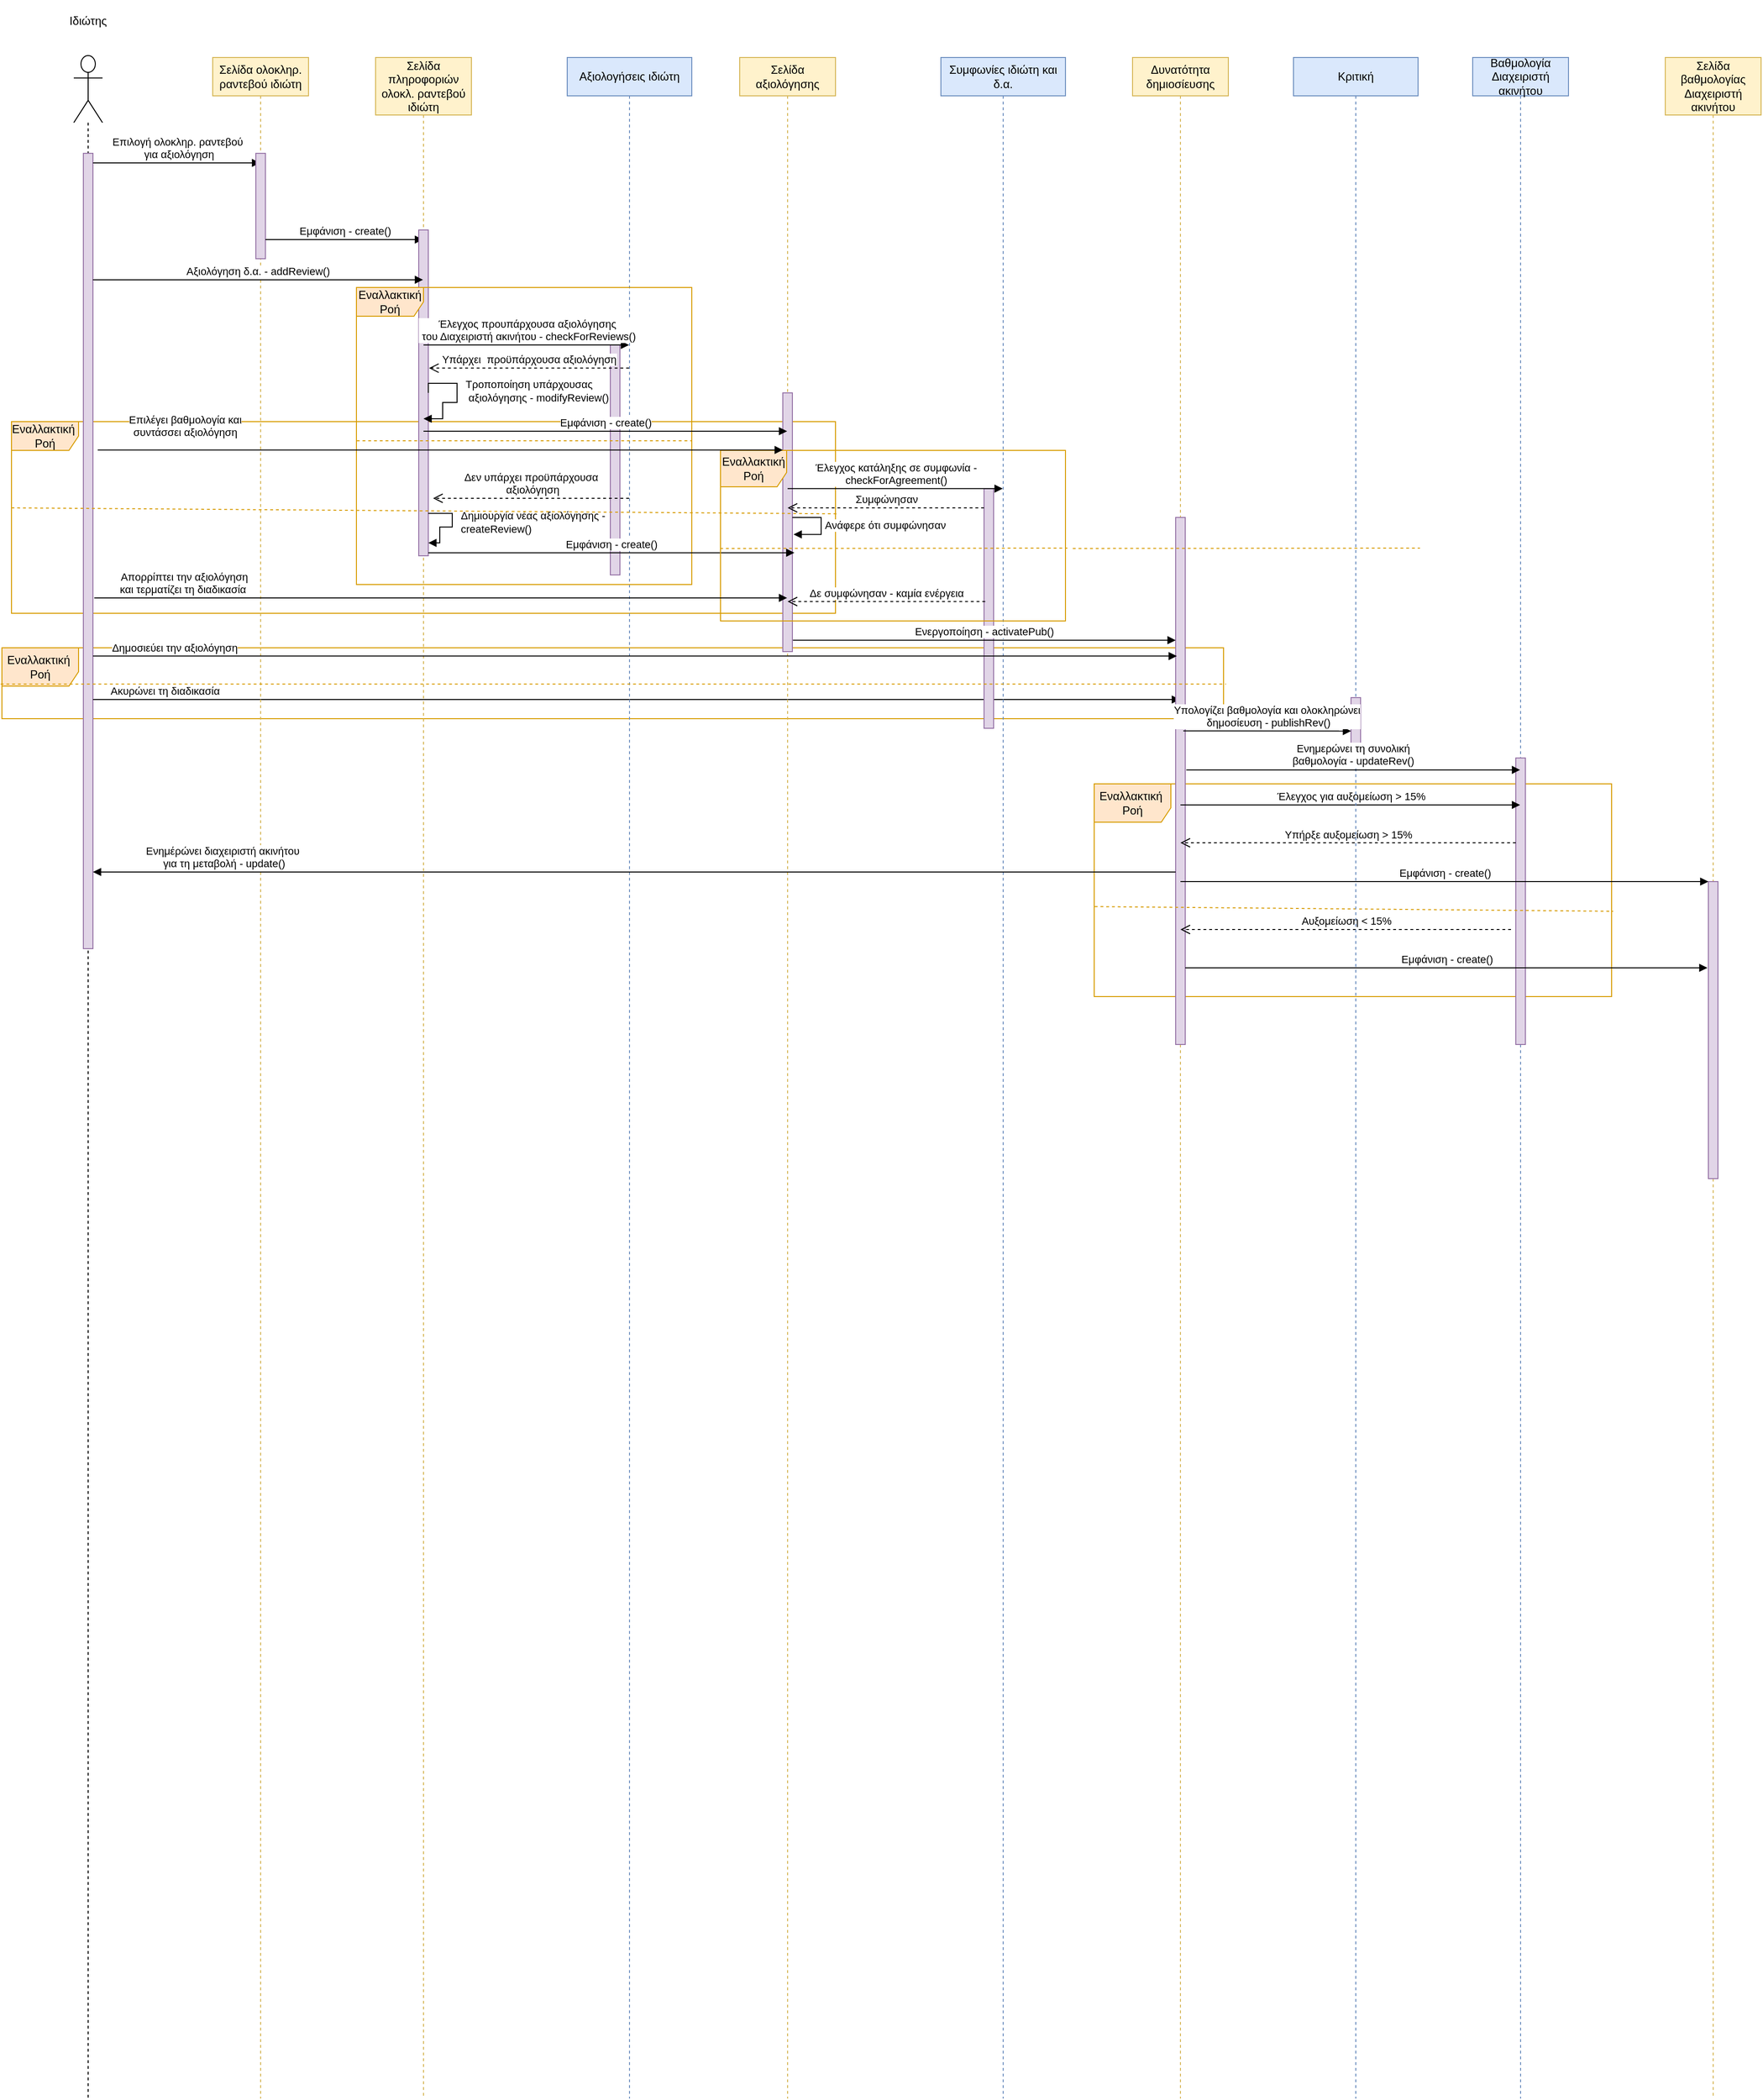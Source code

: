<mxfile version="16.5.1" type="device"><diagram id="kgpKYQtTHZ0yAKxKKP6v" name="Page-1"><mxGraphModel dx="1102" dy="1026" grid="0" gridSize="10" guides="1" tooltips="1" connect="1" arrows="1" fold="1" page="1" pageScale="1" pageWidth="3300" pageHeight="2339" math="0" shadow="0"><root><mxCell id="0"/><mxCell id="1" parent="0"/><mxCell id="_br13XSDYB0EkUEiUsJ1-70" value="Εναλλακτική&amp;nbsp;&lt;br&gt;Ροή" style="shape=umlFrame;whiteSpace=wrap;html=1;fillColor=#ffe6cc;strokeColor=#d79b00;width=80;height=40;" parent="1" vertex="1"><mxGeometry x="80" y="756" width="1275" height="74" as="geometry"/></mxCell><mxCell id="_br13XSDYB0EkUEiUsJ1-67" value="Εναλλακτική&amp;nbsp;&lt;br&gt;Ροή" style="shape=umlFrame;whiteSpace=wrap;html=1;fillColor=#ffe6cc;strokeColor=#d79b00;width=70;height=30;" parent="1" vertex="1"><mxGeometry x="90" y="520" width="860" height="200" as="geometry"/></mxCell><mxCell id="_br13XSDYB0EkUEiUsJ1-72" value="Εναλλακτική&amp;nbsp;&lt;br&gt;Ροή" style="shape=umlFrame;whiteSpace=wrap;html=1;width=80;height=40;fillColor=#ffe6cc;strokeColor=#d79b00;" parent="1" vertex="1"><mxGeometry x="1220" y="898" width="540" height="222" as="geometry"/></mxCell><mxCell id="_br13XSDYB0EkUEiUsJ1-3" value="" style="group" parent="1" vertex="1" connectable="0"><mxGeometry x="140" y="80" width="60" height="2190" as="geometry"/></mxCell><mxCell id="_br13XSDYB0EkUEiUsJ1-1" value="" style="shape=umlLifeline;participant=umlActor;perimeter=lifelinePerimeter;whiteSpace=wrap;html=1;container=1;collapsible=0;recursiveResize=0;verticalAlign=top;spacingTop=36;outlineConnect=0;size=70;" parent="_br13XSDYB0EkUEiUsJ1-3" vertex="1"><mxGeometry x="15" y="58.013" width="30" height="2131.987" as="geometry"/></mxCell><mxCell id="_br13XSDYB0EkUEiUsJ1-2" value="Ιδιώτης" style="text;html=1;strokeColor=none;fillColor=none;align=center;verticalAlign=middle;whiteSpace=wrap;rounded=0;" parent="_br13XSDYB0EkUEiUsJ1-3" vertex="1"><mxGeometry width="60" height="43.51" as="geometry"/></mxCell><mxCell id="_br13XSDYB0EkUEiUsJ1-7" value="" style="html=1;points=[];perimeter=orthogonalPerimeter;fillColor=#e1d5e7;strokeColor=#9673a6;" parent="_br13XSDYB0EkUEiUsJ1-3" vertex="1"><mxGeometry x="25" y="160" width="10" height="830" as="geometry"/></mxCell><mxCell id="_br13XSDYB0EkUEiUsJ1-8" value="Επιλογή ολοκληρ. ραντεβού&lt;br&gt;&amp;nbsp;για αξιολόγηση" style="html=1;verticalAlign=bottom;endArrow=block;rounded=0;" parent="_br13XSDYB0EkUEiUsJ1-3" target="_br13XSDYB0EkUEiUsJ1-4" edge="1"><mxGeometry width="80" relative="1" as="geometry"><mxPoint x="35" y="170" as="sourcePoint"/><mxPoint x="115" y="170" as="targetPoint"/></mxGeometry></mxCell><mxCell id="_br13XSDYB0EkUEiUsJ1-45" value="Ακυρώνει τη διαδικασία" style="html=1;verticalAlign=bottom;endArrow=block;rounded=0;" parent="_br13XSDYB0EkUEiUsJ1-3" target="_br13XSDYB0EkUEiUsJ1-36" edge="1"><mxGeometry x="-0.868" width="80" relative="1" as="geometry"><mxPoint x="35" y="730" as="sourcePoint"/><mxPoint x="115" y="730" as="targetPoint"/><mxPoint as="offset"/></mxGeometry></mxCell><mxCell id="_br13XSDYB0EkUEiUsJ1-4" value="Σελίδα ολοκληρ. ραντεβού ιδιώτη" style="shape=umlLifeline;perimeter=lifelinePerimeter;whiteSpace=wrap;html=1;container=1;collapsible=0;recursiveResize=0;outlineConnect=0;fillColor=#fff2cc;strokeColor=#d6b656;" parent="1" vertex="1"><mxGeometry x="300" y="140" width="100" height="2130" as="geometry"/></mxCell><mxCell id="_br13XSDYB0EkUEiUsJ1-5" value="" style="html=1;points=[];perimeter=orthogonalPerimeter;fillColor=#e1d5e7;strokeColor=#9673a6;" parent="_br13XSDYB0EkUEiUsJ1-4" vertex="1"><mxGeometry x="45" y="100" width="10" height="110" as="geometry"/></mxCell><mxCell id="_br13XSDYB0EkUEiUsJ1-12" value="Εμφάνιση - create()" style="html=1;verticalAlign=bottom;endArrow=block;rounded=0;" parent="_br13XSDYB0EkUEiUsJ1-4" target="_br13XSDYB0EkUEiUsJ1-10" edge="1"><mxGeometry width="80" relative="1" as="geometry"><mxPoint x="55" y="190" as="sourcePoint"/><mxPoint x="135" y="190" as="targetPoint"/></mxGeometry></mxCell><mxCell id="_br13XSDYB0EkUEiUsJ1-10" value="Σελίδα πληροφοριών ολοκλ. ραντεβού ιδιώτη" style="shape=umlLifeline;perimeter=lifelinePerimeter;whiteSpace=wrap;html=1;container=1;collapsible=0;recursiveResize=0;outlineConnect=0;fillColor=#fff2cc;strokeColor=#d6b656;size=60;" parent="1" vertex="1"><mxGeometry x="470" y="140" width="100" height="2130" as="geometry"/></mxCell><mxCell id="_br13XSDYB0EkUEiUsJ1-11" value="" style="html=1;points=[];perimeter=orthogonalPerimeter;fillColor=#e1d5e7;strokeColor=#9673a6;" parent="_br13XSDYB0EkUEiUsJ1-10" vertex="1"><mxGeometry x="45" y="180" width="10" height="340" as="geometry"/></mxCell><mxCell id="_br13XSDYB0EkUEiUsJ1-18" value="Τροποποίηση υπάρχουσας&lt;br&gt;&amp;nbsp;αξιολόγησης - modifyReview()" style="edgeStyle=orthogonalEdgeStyle;html=1;align=left;spacingLeft=2;endArrow=block;rounded=0;" parent="_br13XSDYB0EkUEiUsJ1-10" edge="1"><mxGeometry x="-0.146" y="5" relative="1" as="geometry"><mxPoint x="55" y="350" as="sourcePoint"/><Array as="points"><mxPoint x="55" y="340"/><mxPoint x="85" y="340"/><mxPoint x="85" y="360"/><mxPoint x="70" y="360"/><mxPoint x="70" y="377"/></Array><mxPoint x="50" y="377" as="targetPoint"/><mxPoint as="offset"/></mxGeometry></mxCell><mxCell id="_br13XSDYB0EkUEiUsJ1-25" value="Δημιουργία νέας αξιολόγησης -&amp;nbsp;&lt;br&gt;createReview()" style="edgeStyle=orthogonalEdgeStyle;html=1;align=left;spacingLeft=2;endArrow=block;rounded=0;entryX=-0.065;entryY=0.578;entryDx=0;entryDy=0;entryPerimeter=0;exitX=0.988;exitY=0.87;exitDx=0;exitDy=0;exitPerimeter=0;" parent="_br13XSDYB0EkUEiUsJ1-10" source="_br13XSDYB0EkUEiUsJ1-11" edge="1"><mxGeometry x="-0.146" y="5" relative="1" as="geometry"><mxPoint x="65.65" y="480" as="sourcePoint"/><Array as="points"><mxPoint x="80" y="476"/><mxPoint x="80" y="490"/><mxPoint x="67" y="490"/><mxPoint x="67" y="507"/></Array><mxPoint x="55.0" y="506.52" as="targetPoint"/><mxPoint as="offset"/></mxGeometry></mxCell><mxCell id="_br13XSDYB0EkUEiUsJ1-13" value="Αξιολογήσεις ιδιώτη" style="shape=umlLifeline;perimeter=lifelinePerimeter;whiteSpace=wrap;html=1;container=1;collapsible=0;recursiveResize=0;outlineConnect=0;fillColor=#dae8fc;strokeColor=#6c8ebf;" parent="1" vertex="1"><mxGeometry x="670" y="140" width="130" height="2130" as="geometry"/></mxCell><mxCell id="_br13XSDYB0EkUEiUsJ1-14" value="" style="html=1;points=[];perimeter=orthogonalPerimeter;fillColor=#e1d5e7;strokeColor=#9673a6;" parent="_br13XSDYB0EkUEiUsJ1-13" vertex="1"><mxGeometry x="45" y="300" width="10" height="240" as="geometry"/></mxCell><mxCell id="_br13XSDYB0EkUEiUsJ1-64" value="Εναλλακτική&lt;br&gt;Ροή" style="shape=umlFrame;whiteSpace=wrap;html=1;width=70;height=30;fillColor=#ffe6cc;strokeColor=#d79b00;" parent="_br13XSDYB0EkUEiUsJ1-13" vertex="1"><mxGeometry x="-220" y="240" width="350" height="310" as="geometry"/></mxCell><mxCell id="_br13XSDYB0EkUEiUsJ1-15" value="Έλεγχος προυπάρχουσα αξιολόγησης&lt;br&gt;&amp;nbsp;του Διαχειριστή ακινήτου - checkForReviews()" style="html=1;verticalAlign=bottom;endArrow=block;rounded=0;" parent="1" target="_br13XSDYB0EkUEiUsJ1-13" edge="1"><mxGeometry width="80" relative="1" as="geometry"><mxPoint x="520" y="440" as="sourcePoint"/><mxPoint x="590" y="440" as="targetPoint"/></mxGeometry></mxCell><mxCell id="_br13XSDYB0EkUEiUsJ1-16" value="Υπάρχει&amp;nbsp; προϋπάρχουσα αξιολόγηση" style="html=1;verticalAlign=bottom;endArrow=open;dashed=1;endSize=8;rounded=0;entryX=1.075;entryY=0.424;entryDx=0;entryDy=0;entryPerimeter=0;" parent="1" source="_br13XSDYB0EkUEiUsJ1-13" target="_br13XSDYB0EkUEiUsJ1-11" edge="1"><mxGeometry relative="1" as="geometry"><mxPoint x="670" y="470" as="sourcePoint"/><mxPoint x="590" y="470" as="targetPoint"/></mxGeometry></mxCell><mxCell id="_br13XSDYB0EkUEiUsJ1-19" value="Δεν υπάρχει προϋπάρχουσα&lt;br&gt;&amp;nbsp;αξιολόγηση" style="html=1;verticalAlign=bottom;endArrow=open;dashed=1;endSize=8;rounded=0;" parent="1" source="_br13XSDYB0EkUEiUsJ1-13" edge="1"><mxGeometry relative="1" as="geometry"><mxPoint x="720" y="550" as="sourcePoint"/><mxPoint x="530" y="600" as="targetPoint"/></mxGeometry></mxCell><mxCell id="_br13XSDYB0EkUEiUsJ1-20" value="Σελίδα αξιολόγησης" style="shape=umlLifeline;perimeter=lifelinePerimeter;whiteSpace=wrap;html=1;container=1;collapsible=0;recursiveResize=0;outlineConnect=0;fillColor=#fff2cc;strokeColor=#d6b656;" parent="1" vertex="1"><mxGeometry x="850" y="140" width="100" height="2130" as="geometry"/></mxCell><mxCell id="_br13XSDYB0EkUEiUsJ1-21" value="" style="html=1;points=[];perimeter=orthogonalPerimeter;fillColor=#e1d5e7;strokeColor=#9673a6;" parent="_br13XSDYB0EkUEiUsJ1-20" vertex="1"><mxGeometry x="45" y="350" width="10" height="270" as="geometry"/></mxCell><mxCell id="_br13XSDYB0EkUEiUsJ1-40" value="Ανάφερε ότι συμφώνησαν" style="edgeStyle=orthogonalEdgeStyle;html=1;align=left;spacingLeft=2;endArrow=block;rounded=0;entryX=1.123;entryY=0.547;entryDx=0;entryDy=0;entryPerimeter=0;" parent="_br13XSDYB0EkUEiUsJ1-20" target="_br13XSDYB0EkUEiUsJ1-21" edge="1"><mxGeometry relative="1" as="geometry"><mxPoint x="55" y="480" as="sourcePoint"/><Array as="points"><mxPoint x="85" y="480"/><mxPoint x="85" y="498"/></Array><mxPoint x="60" y="500" as="targetPoint"/></mxGeometry></mxCell><mxCell id="_br13XSDYB0EkUEiUsJ1-23" value="Εμφάνιση - create()" style="html=1;verticalAlign=bottom;endArrow=block;rounded=0;" parent="1" target="_br13XSDYB0EkUEiUsJ1-20" edge="1"><mxGeometry width="80" relative="1" as="geometry"><mxPoint x="520" y="530" as="sourcePoint"/><mxPoint x="610" y="530" as="targetPoint"/></mxGeometry></mxCell><mxCell id="_br13XSDYB0EkUEiUsJ1-26" value="Εμφάνιση - create()" style="html=1;verticalAlign=bottom;endArrow=block;rounded=0;entryX=1.211;entryY=0.618;entryDx=0;entryDy=0;entryPerimeter=0;" parent="1" source="_br13XSDYB0EkUEiUsJ1-11" target="_br13XSDYB0EkUEiUsJ1-21" edge="1"><mxGeometry width="80" relative="1" as="geometry"><mxPoint x="560" y="660" as="sourcePoint"/><mxPoint x="640" y="660" as="targetPoint"/></mxGeometry></mxCell><mxCell id="_br13XSDYB0EkUEiUsJ1-27" value="Συμφωνίες ιδιώτη και δ.α." style="shape=umlLifeline;perimeter=lifelinePerimeter;whiteSpace=wrap;html=1;container=1;collapsible=0;recursiveResize=0;outlineConnect=0;fillColor=#dae8fc;strokeColor=#6c8ebf;" parent="1" vertex="1"><mxGeometry x="1060" y="140" width="130" height="2130" as="geometry"/></mxCell><mxCell id="_br13XSDYB0EkUEiUsJ1-28" value="" style="html=1;points=[];perimeter=orthogonalPerimeter;fillColor=#e1d5e7;strokeColor=#9673a6;" parent="_br13XSDYB0EkUEiUsJ1-27" vertex="1"><mxGeometry x="45" y="450" width="10" height="250" as="geometry"/></mxCell><mxCell id="_br13XSDYB0EkUEiUsJ1-35" value="Συμφώνησαν" style="html=1;verticalAlign=bottom;endArrow=open;dashed=1;endSize=8;rounded=0;" parent="_br13XSDYB0EkUEiUsJ1-27" target="_br13XSDYB0EkUEiUsJ1-20" edge="1"><mxGeometry relative="1" as="geometry"><mxPoint x="45" y="470" as="sourcePoint"/><mxPoint x="-35" y="470" as="targetPoint"/></mxGeometry></mxCell><mxCell id="_br13XSDYB0EkUEiUsJ1-66" value="Εναλλακτική Ροή" style="shape=umlFrame;whiteSpace=wrap;html=1;fillColor=#ffe6cc;strokeColor=#d79b00;width=69;height=38;" parent="_br13XSDYB0EkUEiUsJ1-27" vertex="1"><mxGeometry x="-230" y="410" width="360" height="178" as="geometry"/></mxCell><mxCell id="_br13XSDYB0EkUEiUsJ1-77" value="" style="endArrow=none;dashed=1;html=1;rounded=0;exitX=-0.001;exitY=0.575;exitDx=0;exitDy=0;exitPerimeter=0;fillColor=#ffe6cc;strokeColor=#d79b00;" parent="_br13XSDYB0EkUEiUsJ1-27" source="_br13XSDYB0EkUEiUsJ1-66" edge="1"><mxGeometry width="50" height="50" relative="1" as="geometry"><mxPoint x="-40" y="570" as="sourcePoint"/><mxPoint x="132" y="512" as="targetPoint"/></mxGeometry></mxCell><mxCell id="_br13XSDYB0EkUEiUsJ1-32" value="Επιλέγει βαθμολογία και &lt;br&gt;συντάσσει αξιολόγηση" style="html=1;verticalAlign=bottom;endArrow=block;rounded=0;exitX=1.5;exitY=0.373;exitDx=0;exitDy=0;exitPerimeter=0;" parent="1" source="_br13XSDYB0EkUEiUsJ1-7" target="_br13XSDYB0EkUEiUsJ1-21" edge="1"><mxGeometry x="-0.747" y="10" width="80" relative="1" as="geometry"><mxPoint x="520" y="540" as="sourcePoint"/><mxPoint x="600" y="540" as="targetPoint"/><mxPoint as="offset"/></mxGeometry></mxCell><mxCell id="_br13XSDYB0EkUEiUsJ1-33" value="Απορρίπτει την αξιολόγηση &lt;br&gt;και τερματίζει τη διαδικασία&amp;nbsp;" style="html=1;verticalAlign=bottom;endArrow=block;rounded=0;exitX=1.14;exitY=0.559;exitDx=0;exitDy=0;exitPerimeter=0;" parent="1" source="_br13XSDYB0EkUEiUsJ1-7" target="_br13XSDYB0EkUEiUsJ1-20" edge="1"><mxGeometry x="-0.741" width="80" relative="1" as="geometry"><mxPoint x="610" y="580" as="sourcePoint"/><mxPoint x="690" y="580" as="targetPoint"/><mxPoint as="offset"/></mxGeometry></mxCell><mxCell id="_br13XSDYB0EkUEiUsJ1-34" value="Έλεγχος κατάληξης σε συμφωνία -&lt;br&gt;checkForAgreement()" style="html=1;verticalAlign=bottom;endArrow=block;rounded=0;exitX=0.5;exitY=0.37;exitDx=0;exitDy=0;exitPerimeter=0;" parent="1" source="_br13XSDYB0EkUEiUsJ1-21" target="_br13XSDYB0EkUEiUsJ1-27" edge="1"><mxGeometry width="80" relative="1" as="geometry"><mxPoint x="910" y="590" as="sourcePoint"/><mxPoint x="990" y="590" as="targetPoint"/></mxGeometry></mxCell><mxCell id="_br13XSDYB0EkUEiUsJ1-36" value="Δυνατότητα δημιοσίευσης" style="shape=umlLifeline;perimeter=lifelinePerimeter;whiteSpace=wrap;html=1;container=1;collapsible=0;recursiveResize=0;outlineConnect=0;fillColor=#fff2cc;strokeColor=#d6b656;" parent="1" vertex="1"><mxGeometry x="1260" y="140" width="100" height="2130" as="geometry"/></mxCell><mxCell id="_br13XSDYB0EkUEiUsJ1-37" value="" style="html=1;points=[];perimeter=orthogonalPerimeter;fillColor=#e1d5e7;strokeColor=#9673a6;" parent="_br13XSDYB0EkUEiUsJ1-36" vertex="1"><mxGeometry x="45" y="480" width="10" height="550" as="geometry"/></mxCell><mxCell id="_br13XSDYB0EkUEiUsJ1-54" value="Ενημέρώνει διαχειριστή ακινήτου&lt;br&gt;&amp;nbsp;για τη μεταβολή -&amp;nbsp;update()" style="html=1;verticalAlign=bottom;endArrow=block;rounded=0;" parent="_br13XSDYB0EkUEiUsJ1-36" target="_br13XSDYB0EkUEiUsJ1-7" edge="1"><mxGeometry x="0.761" width="80" relative="1" as="geometry"><mxPoint x="45" y="850" as="sourcePoint"/><mxPoint x="-35" y="850" as="targetPoint"/><mxPoint as="offset"/></mxGeometry></mxCell><mxCell id="_br13XSDYB0EkUEiUsJ1-41" value="Ενεργοποίηση - activatePub()" style="html=1;verticalAlign=bottom;endArrow=block;rounded=0;exitX=1.058;exitY=0.956;exitDx=0;exitDy=0;exitPerimeter=0;" parent="1" target="_br13XSDYB0EkUEiUsJ1-37" edge="1" source="_br13XSDYB0EkUEiUsJ1-21"><mxGeometry width="80" relative="1" as="geometry"><mxPoint x="900" y="650" as="sourcePoint"/><mxPoint x="1242" y="675" as="targetPoint"/></mxGeometry></mxCell><mxCell id="_br13XSDYB0EkUEiUsJ1-42" value="Δε συμφώνησαν - καμία ενέργεια" style="html=1;verticalAlign=bottom;endArrow=open;dashed=1;endSize=8;rounded=0;exitX=0.123;exitY=0.471;exitDx=0;exitDy=0;exitPerimeter=0;" parent="1" source="_br13XSDYB0EkUEiUsJ1-28" target="_br13XSDYB0EkUEiUsJ1-20" edge="1"><mxGeometry relative="1" as="geometry"><mxPoint x="1070" y="715" as="sourcePoint"/><mxPoint x="1030" y="700" as="targetPoint"/></mxGeometry></mxCell><mxCell id="_br13XSDYB0EkUEiUsJ1-44" value="Δημοσιεύει την αξιολόγηση" style="html=1;verticalAlign=bottom;endArrow=block;rounded=0;entryX=0.123;entryY=0.263;entryDx=0;entryDy=0;entryPerimeter=0;" parent="1" source="_br13XSDYB0EkUEiUsJ1-7" target="_br13XSDYB0EkUEiUsJ1-37" edge="1"><mxGeometry x="-0.85" width="80" relative="1" as="geometry"><mxPoint x="620" y="760" as="sourcePoint"/><mxPoint x="700" y="760" as="targetPoint"/><mxPoint as="offset"/></mxGeometry></mxCell><mxCell id="_br13XSDYB0EkUEiUsJ1-49" value="Βαθμολογία Διαχειριστή ακινήτου" style="shape=umlLifeline;perimeter=lifelinePerimeter;whiteSpace=wrap;html=1;container=1;collapsible=0;recursiveResize=0;outlineConnect=0;fillColor=#dae8fc;strokeColor=#6c8ebf;" parent="1" vertex="1"><mxGeometry x="1615" y="140" width="100" height="2130" as="geometry"/></mxCell><mxCell id="_br13XSDYB0EkUEiUsJ1-50" value="" style="html=1;points=[];perimeter=orthogonalPerimeter;fillColor=#e1d5e7;strokeColor=#9673a6;" parent="_br13XSDYB0EkUEiUsJ1-49" vertex="1"><mxGeometry x="45" y="731" width="10" height="299" as="geometry"/></mxCell><mxCell id="_br13XSDYB0EkUEiUsJ1-61" value="Αυξομείωση &amp;lt; 15%" style="html=1;verticalAlign=bottom;endArrow=open;dashed=1;endSize=8;rounded=0;" parent="_br13XSDYB0EkUEiUsJ1-49" target="_br13XSDYB0EkUEiUsJ1-36" edge="1"><mxGeometry relative="1" as="geometry"><mxPoint x="40" y="910" as="sourcePoint"/><mxPoint x="-50" y="910" as="targetPoint"/></mxGeometry></mxCell><mxCell id="_br13XSDYB0EkUEiUsJ1-73" value="Εμφάνιση - create()" style="html=1;verticalAlign=bottom;endArrow=block;rounded=0;" parent="_br13XSDYB0EkUEiUsJ1-49" edge="1" source="_br13XSDYB0EkUEiUsJ1-37"><mxGeometry width="80" relative="1" as="geometry"><mxPoint x="-180" y="950" as="sourcePoint"/><mxPoint x="245" y="950" as="targetPoint"/></mxGeometry></mxCell><mxCell id="_br13XSDYB0EkUEiUsJ1-52" value="Έλεγχος για αυξομείωση &amp;gt; 15%" style="html=1;verticalAlign=bottom;endArrow=block;rounded=0;" parent="1" target="_br13XSDYB0EkUEiUsJ1-49" edge="1"><mxGeometry width="80" relative="1" as="geometry"><mxPoint x="1310" y="920" as="sourcePoint"/><mxPoint x="1390" y="920" as="targetPoint"/></mxGeometry></mxCell><mxCell id="_br13XSDYB0EkUEiUsJ1-53" value="Υπήρξε αυξομείωση &amp;gt; 15%" style="html=1;verticalAlign=bottom;endArrow=open;dashed=1;endSize=8;rounded=0;exitX=-0.003;exitY=0.296;exitDx=0;exitDy=0;exitPerimeter=0;" parent="1" target="_br13XSDYB0EkUEiUsJ1-36" edge="1" source="_br13XSDYB0EkUEiUsJ1-50"><mxGeometry relative="1" as="geometry"><mxPoint x="1540" y="970" as="sourcePoint"/><mxPoint x="1460" y="970" as="targetPoint"/></mxGeometry></mxCell><mxCell id="_br13XSDYB0EkUEiUsJ1-55" value="Σελίδα βαθμολογίας Διαχειριστή ακινήτου" style="shape=umlLifeline;perimeter=lifelinePerimeter;whiteSpace=wrap;html=1;container=1;collapsible=0;recursiveResize=0;outlineConnect=0;fillColor=#fff2cc;strokeColor=#d6b656;size=60;" parent="1" vertex="1"><mxGeometry x="1816" y="140" width="100" height="2130" as="geometry"/></mxCell><mxCell id="_br13XSDYB0EkUEiUsJ1-56" value="" style="html=1;points=[];perimeter=orthogonalPerimeter;fillColor=#e1d5e7;strokeColor=#9673a6;" parent="_br13XSDYB0EkUEiUsJ1-55" vertex="1"><mxGeometry x="45" y="860" width="10" height="310" as="geometry"/></mxCell><mxCell id="_br13XSDYB0EkUEiUsJ1-62" value="Εμφάνιση - create()" style="html=1;verticalAlign=bottom;endArrow=block;rounded=0;" parent="1" target="_br13XSDYB0EkUEiUsJ1-56" edge="1"><mxGeometry width="80" relative="1" as="geometry"><mxPoint x="1310" y="1000" as="sourcePoint"/><mxPoint x="1390" y="1000" as="targetPoint"/></mxGeometry></mxCell><mxCell id="_br13XSDYB0EkUEiUsJ1-74" value="" style="endArrow=none;dashed=1;html=1;rounded=0;exitX=0.419;exitY=0.1;exitDx=0;exitDy=0;exitPerimeter=0;fillColor=#ffe6cc;strokeColor=#d79b00;" parent="1" source="_br13XSDYB0EkUEiUsJ1-67" edge="1"><mxGeometry width="50" height="50" relative="1" as="geometry"><mxPoint x="740" y="590" as="sourcePoint"/><mxPoint x="800" y="540" as="targetPoint"/></mxGeometry></mxCell><mxCell id="_br13XSDYB0EkUEiUsJ1-75" value="" style="endArrow=none;dashed=1;html=1;rounded=0;exitX=0;exitY=0.45;exitDx=0;exitDy=0;exitPerimeter=0;entryX=1.002;entryY=0.481;entryDx=0;entryDy=0;entryPerimeter=0;fillColor=#ffe6cc;strokeColor=#d79b00;" parent="1" source="_br13XSDYB0EkUEiUsJ1-67" target="_br13XSDYB0EkUEiUsJ1-67" edge="1"><mxGeometry width="50" height="50" relative="1" as="geometry"><mxPoint x="360" y="640" as="sourcePoint"/><mxPoint x="410" y="590" as="targetPoint"/></mxGeometry></mxCell><mxCell id="_br13XSDYB0EkUEiUsJ1-76" value="" style="endArrow=none;dashed=1;html=1;rounded=0;exitX=-0.001;exitY=0.512;exitDx=0;exitDy=0;exitPerimeter=0;entryX=1.002;entryY=0.512;entryDx=0;entryDy=0;entryPerimeter=0;fillColor=#ffe6cc;strokeColor=#d79b00;" parent="1" source="_br13XSDYB0EkUEiUsJ1-70" target="_br13XSDYB0EkUEiUsJ1-70" edge="1"><mxGeometry width="50" height="50" relative="1" as="geometry"><mxPoint x="550" y="820" as="sourcePoint"/><mxPoint x="600" y="770" as="targetPoint"/></mxGeometry></mxCell><mxCell id="_br13XSDYB0EkUEiUsJ1-78" value="" style="endArrow=none;dashed=1;html=1;rounded=0;entryX=1.003;entryY=0.599;entryDx=0;entryDy=0;entryPerimeter=0;exitX=0.001;exitY=0.577;exitDx=0;exitDy=0;exitPerimeter=0;fillColor=#ffe6cc;strokeColor=#d79b00;" parent="1" source="_br13XSDYB0EkUEiUsJ1-72" target="_br13XSDYB0EkUEiUsJ1-72" edge="1"><mxGeometry width="50" height="50" relative="1" as="geometry"><mxPoint x="1420" y="1060" as="sourcePoint"/><mxPoint x="1470" y="1010" as="targetPoint"/></mxGeometry></mxCell><mxCell id="pRHdno1j5CGPU0ZtOunN-1" value="Αξιολόγηση δ.α. - addReview()" style="html=1;verticalAlign=bottom;endArrow=block;rounded=0;exitX=0.988;exitY=0.159;exitDx=0;exitDy=0;exitPerimeter=0;" edge="1" parent="1" source="_br13XSDYB0EkUEiUsJ1-7" target="_br13XSDYB0EkUEiUsJ1-10"><mxGeometry width="80" relative="1" as="geometry"><mxPoint x="212" y="370" as="sourcePoint"/><mxPoint x="292" y="370" as="targetPoint"/></mxGeometry></mxCell><mxCell id="pRHdno1j5CGPU0ZtOunN-10" value="Κριτική" style="shape=umlLifeline;perimeter=lifelinePerimeter;whiteSpace=wrap;html=1;container=1;collapsible=0;recursiveResize=0;outlineConnect=0;fillColor=#dae8fc;strokeColor=#6c8ebf;" vertex="1" parent="1"><mxGeometry x="1428" y="140" width="130" height="2130" as="geometry"/></mxCell><mxCell id="pRHdno1j5CGPU0ZtOunN-11" value="" style="html=1;points=[];perimeter=orthogonalPerimeter;fillColor=#e1d5e7;strokeColor=#9673a6;" vertex="1" parent="pRHdno1j5CGPU0ZtOunN-10"><mxGeometry x="60" y="668" width="10" height="58" as="geometry"/></mxCell><mxCell id="pRHdno1j5CGPU0ZtOunN-14" value="" style="endArrow=none;dashed=1;html=1;rounded=0;exitX=-0.001;exitY=0.575;exitDx=0;exitDy=0;exitPerimeter=0;fillColor=#ffe6cc;strokeColor=#d79b00;" edge="1" parent="pRHdno1j5CGPU0ZtOunN-10"><mxGeometry width="50" height="50" relative="1" as="geometry"><mxPoint x="-230.36" y="512.35" as="sourcePoint"/><mxPoint x="132" y="512" as="targetPoint"/></mxGeometry></mxCell><mxCell id="pRHdno1j5CGPU0ZtOunN-15" value="&lt;span style=&quot;text-align: left&quot;&gt;Υπολογίζει βαθμολογία και&amp;nbsp;ολοκληρώνει&lt;/span&gt;&lt;br style=&quot;text-align: left&quot;&gt;&lt;span style=&quot;text-align: left&quot;&gt;&amp;nbsp;δημοσίευση - publishRev()&lt;/span&gt;" style="html=1;verticalAlign=bottom;endArrow=block;rounded=0;exitX=0.8;exitY=0.405;exitDx=0;exitDy=0;exitPerimeter=0;entryX=0.004;entryY=0.602;entryDx=0;entryDy=0;entryPerimeter=0;" edge="1" parent="1" source="_br13XSDYB0EkUEiUsJ1-37" target="pRHdno1j5CGPU0ZtOunN-11"><mxGeometry width="80" relative="1" as="geometry"><mxPoint x="1380" y="699" as="sourcePoint"/><mxPoint x="1460" y="699" as="targetPoint"/></mxGeometry></mxCell><mxCell id="pRHdno1j5CGPU0ZtOunN-19" value="&lt;span style=&quot;text-align: left&quot;&gt;Ενημερώνει τη συνολική&lt;/span&gt;&lt;br style=&quot;text-align: left&quot;&gt;&lt;span style=&quot;text-align: left&quot;&gt;βαθμολογία - updateRev()&lt;/span&gt;" style="html=1;verticalAlign=bottom;endArrow=block;rounded=0;exitX=1.111;exitY=0.479;exitDx=0;exitDy=0;exitPerimeter=0;" edge="1" parent="1" source="_br13XSDYB0EkUEiUsJ1-37" target="_br13XSDYB0EkUEiUsJ1-49"><mxGeometry width="80" relative="1" as="geometry"><mxPoint x="1380" y="686" as="sourcePoint"/><mxPoint x="1460" y="686" as="targetPoint"/></mxGeometry></mxCell></root></mxGraphModel></diagram></mxfile>